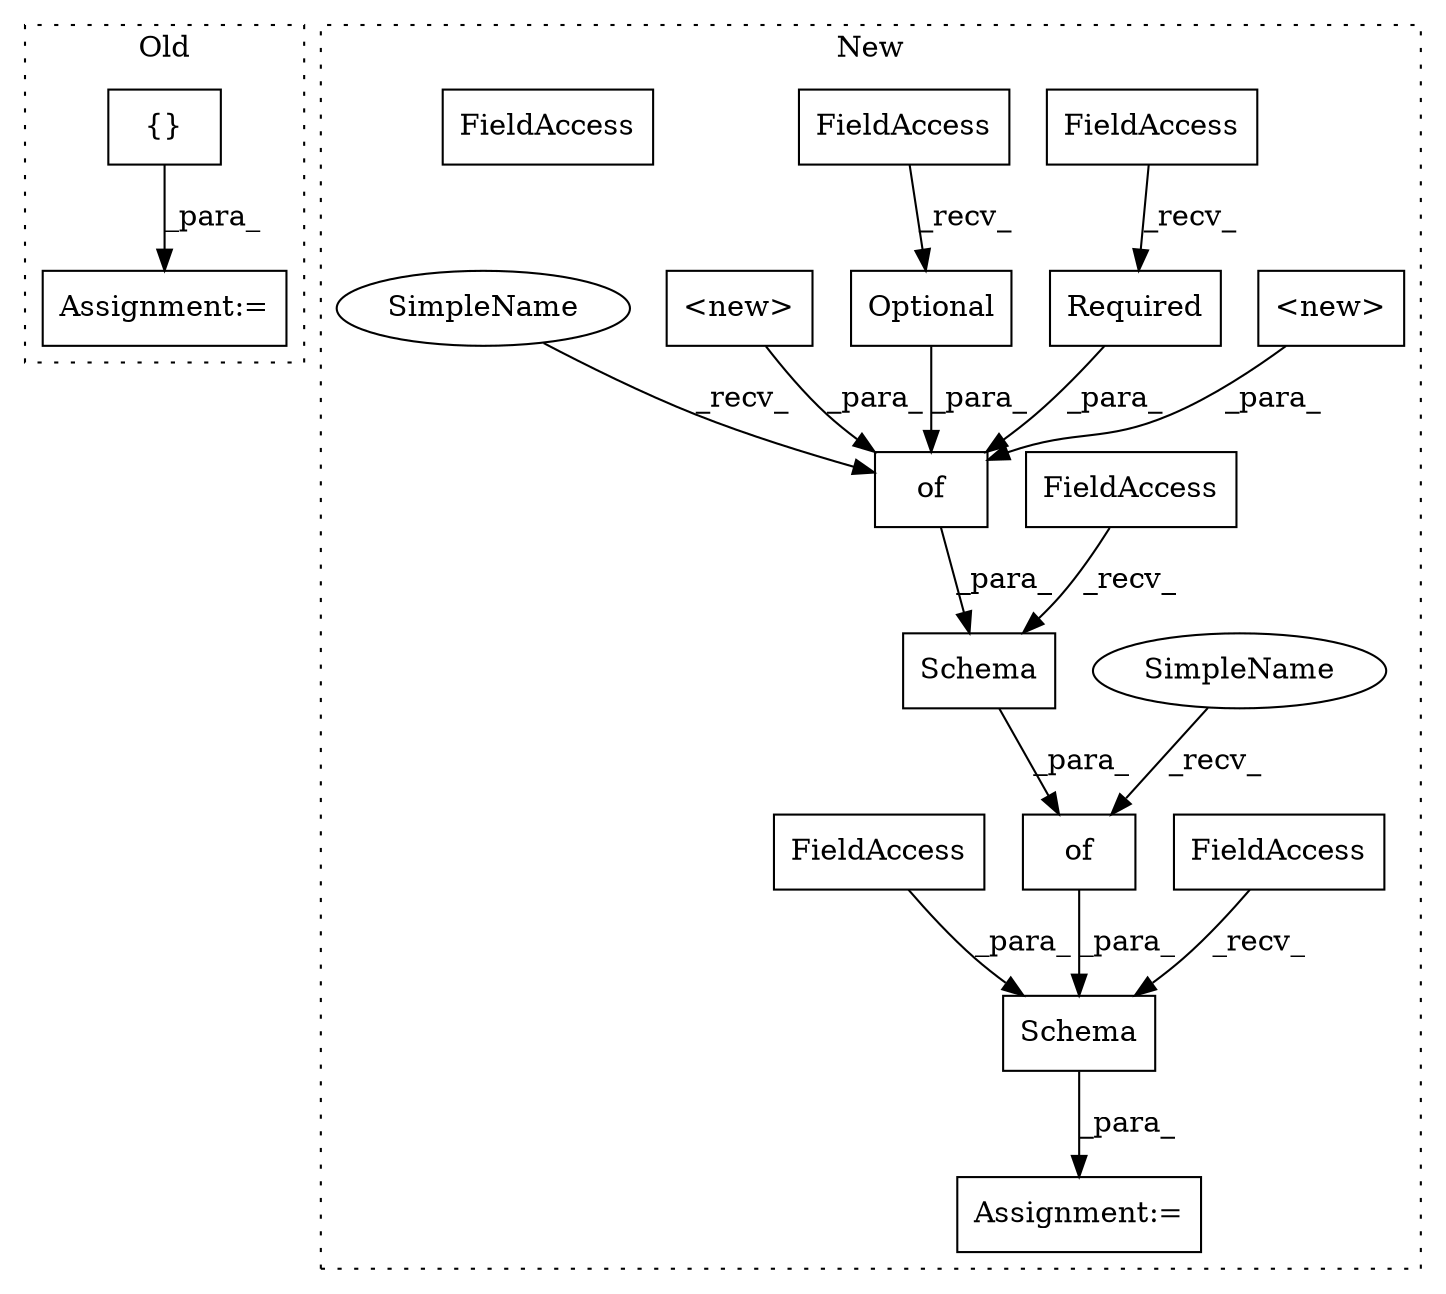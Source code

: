 digraph G {
subgraph cluster0 {
1 [label="{}" a="4" s="201" l="2" shape="box"];
9 [label="Assignment:=" a="7" s="187" l="1" shape="box"];
label = "Old";
style="dotted";
}
subgraph cluster1 {
2 [label="Required" a="32" s="478,495" l="9,1" shape="box"];
3 [label="of" a="32" s="788,852" l="3,1" shape="box"];
4 [label="<new>" a="14" s="497" l="49" shape="box"];
5 [label="Assignment:=" a="7" s="733" l="1" shape="box"];
6 [label="FieldAccess" a="22" s="467" l="10" shape="box"];
7 [label="Schema" a="32" s="745,878" l="7,1" shape="box"];
8 [label="FieldAccess" a="22" s="734" l="10" shape="box"];
10 [label="Optional" a="32" s="642,660" l="9,1" shape="box"];
11 [label="FieldAccess" a="22" s="631" l="10" shape="box"];
12 [label="Schema" a="32" s="453,713" l="7,1" shape="box"];
13 [label="of" a="32" s="464,712" l="3,1" shape="box"];
14 [label="FieldAccess" a="22" s="442" l="10" shape="box"];
15 [label="FieldAccess" a="22" s="856" l="22" shape="box"];
16 [label="<new>" a="14" s="662" l="50" shape="box"];
17 [label="SimpleName" a="42" s="784" l="3" shape="ellipse"];
18 [label="SimpleName" a="42" s="460" l="3" shape="ellipse"];
19 [label="FieldAccess" a="22" s="856" l="22" shape="box"];
label = "New";
style="dotted";
}
1 -> 9 [label="_para_"];
2 -> 13 [label="_para_"];
3 -> 7 [label="_para_"];
4 -> 13 [label="_para_"];
6 -> 2 [label="_recv_"];
7 -> 5 [label="_para_"];
8 -> 7 [label="_recv_"];
10 -> 13 [label="_para_"];
11 -> 10 [label="_recv_"];
12 -> 3 [label="_para_"];
13 -> 12 [label="_para_"];
14 -> 12 [label="_recv_"];
16 -> 13 [label="_para_"];
17 -> 3 [label="_recv_"];
18 -> 13 [label="_recv_"];
19 -> 7 [label="_para_"];
}